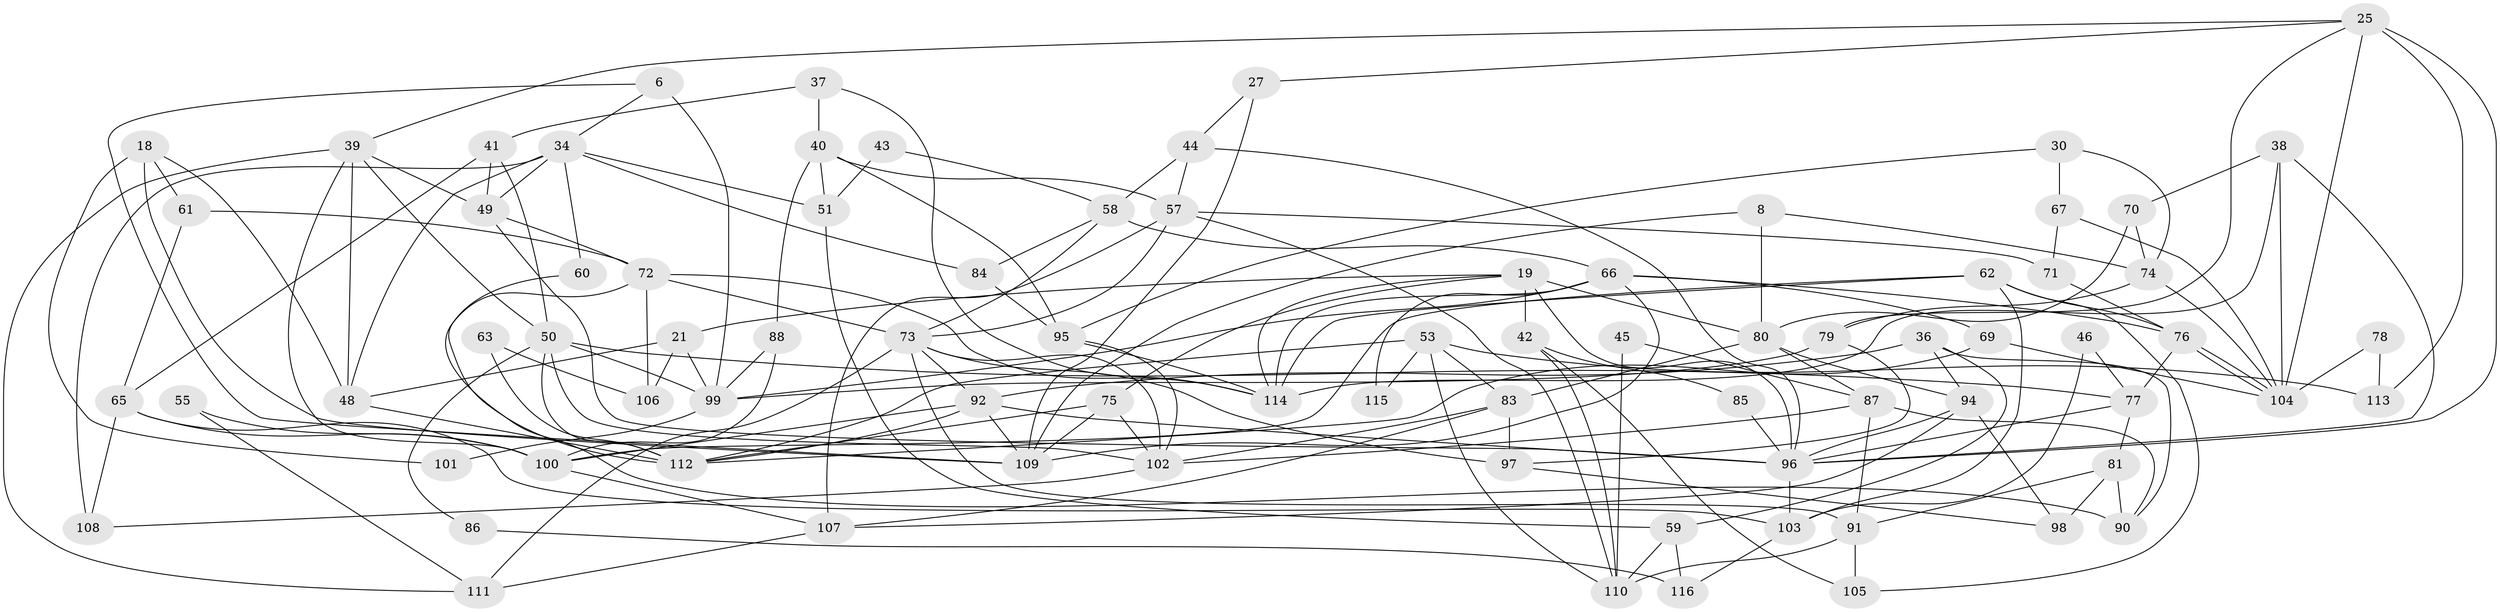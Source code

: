 // original degree distribution, {3: 0.27586206896551724, 7: 0.07758620689655173, 5: 0.14655172413793102, 2: 0.15517241379310345, 4: 0.25862068965517243, 6: 0.06896551724137931, 8: 0.017241379310344827}
// Generated by graph-tools (version 1.1) at 2025/53/03/04/25 21:53:47]
// undirected, 81 vertices, 180 edges
graph export_dot {
graph [start="1"]
  node [color=gray90,style=filled];
  6;
  8;
  18;
  19 [super="+2"];
  21;
  25 [super="+5+10"];
  27;
  30;
  34 [super="+24"];
  36;
  37;
  38 [super="+35"];
  39;
  40 [super="+11"];
  41;
  42;
  43;
  44;
  45;
  46;
  48 [super="+4"];
  49;
  50 [super="+12"];
  51 [super="+14"];
  53 [super="+1"];
  55;
  57;
  58;
  59;
  60;
  61;
  62 [super="+3"];
  63 [super="+17"];
  65;
  66 [super="+47"];
  67 [super="+15"];
  69;
  70;
  71;
  72 [super="+64"];
  73 [super="+13"];
  74;
  75;
  76 [super="+29"];
  77;
  78;
  79;
  80;
  81 [super="+52"];
  83;
  84;
  85;
  86;
  87;
  88 [super="+16"];
  90;
  91 [super="+89"];
  92 [super="+20+54"];
  94 [super="+22"];
  95;
  96 [super="+82"];
  97;
  98;
  99 [super="+33"];
  100 [super="+28"];
  101;
  102 [super="+23"];
  103;
  104;
  105;
  106;
  107 [super="+9"];
  108 [super="+56"];
  109 [super="+93"];
  110;
  111;
  112 [super="+68"];
  113;
  114 [super="+31"];
  115;
  116;
  6 -- 99 [weight=2];
  6 -- 34;
  6 -- 109;
  8 -- 80;
  8 -- 74;
  8 -- 109;
  18 -- 101;
  18 -- 48;
  18 -- 61;
  18 -- 109;
  19 -- 80 [weight=2];
  19 -- 96;
  19 -- 114;
  19 -- 21;
  19 -- 42;
  19 -- 75;
  21 -- 106;
  21 -- 99;
  21 -- 48;
  25 -- 27;
  25 -- 113;
  25 -- 79;
  25 -- 96 [weight=2];
  25 -- 104;
  25 -- 39;
  27 -- 44;
  27 -- 109;
  30 -- 95;
  30 -- 74;
  30 -- 67;
  34 -- 108 [weight=2];
  34 -- 84;
  34 -- 48;
  34 -- 49;
  34 -- 60;
  34 -- 51;
  36 -- 90;
  36 -- 92;
  36 -- 59;
  36 -- 94;
  37 -- 41;
  37 -- 40;
  37 -- 114;
  38 -- 70 [weight=2];
  38 -- 104;
  38 -- 96;
  38 -- 114;
  39 -- 49;
  39 -- 48;
  39 -- 50;
  39 -- 111;
  39 -- 100;
  40 -- 88;
  40 -- 57;
  40 -- 95;
  40 -- 51;
  41 -- 49;
  41 -- 65;
  41 -- 50;
  42 -- 110;
  42 -- 85;
  42 -- 105;
  43 -- 51;
  43 -- 58;
  44 -- 57;
  44 -- 58;
  44 -- 96;
  45 -- 110;
  45 -- 87;
  46 -- 103;
  46 -- 77;
  48 -- 112;
  49 -- 72;
  49 -- 96;
  50 -- 102;
  50 -- 86;
  50 -- 112;
  50 -- 99;
  50 -- 77;
  51 -- 59;
  53 -- 83;
  53 -- 113;
  53 -- 115;
  53 -- 112;
  53 -- 110;
  55 -- 111;
  55 -- 100;
  57 -- 107;
  57 -- 71;
  57 -- 110;
  57 -- 73;
  58 -- 73;
  58 -- 66;
  58 -- 84;
  59 -- 110;
  59 -- 116;
  60 -- 112;
  61 -- 72 [weight=2];
  61 -- 65;
  62 -- 105;
  62 -- 103 [weight=2];
  62 -- 76;
  62 -- 114;
  62 -- 100;
  63 -- 112 [weight=2];
  63 -- 106 [weight=2];
  65 -- 103;
  65 -- 108;
  65 -- 100;
  66 -- 109 [weight=2];
  66 -- 69;
  66 -- 76;
  66 -- 115;
  66 -- 99;
  66 -- 114;
  67 -- 104;
  67 -- 71;
  69 -- 104;
  69 -- 112;
  70 -- 80;
  70 -- 74;
  71 -- 76;
  72 -- 90 [weight=2];
  72 -- 73;
  72 -- 106;
  72 -- 114;
  73 -- 97;
  73 -- 91;
  73 -- 92;
  73 -- 102;
  73 -- 111;
  74 -- 104;
  74 -- 79;
  75 -- 102;
  75 -- 112;
  75 -- 109;
  76 -- 104;
  76 -- 104;
  76 -- 77;
  77 -- 81 [weight=2];
  77 -- 96;
  78 -- 113;
  78 -- 104;
  79 -- 97;
  79 -- 99;
  80 -- 83;
  80 -- 87;
  80 -- 94;
  81 -- 90;
  81 -- 98;
  81 -- 91;
  83 -- 102;
  83 -- 97;
  83 -- 107;
  84 -- 95;
  85 -- 96;
  86 -- 116;
  87 -- 90;
  87 -- 91;
  87 -- 102;
  88 -- 99;
  88 -- 100;
  91 -- 110 [weight=2];
  91 -- 105;
  92 -- 100;
  92 -- 109 [weight=2];
  92 -- 112;
  92 -- 96 [weight=2];
  94 -- 98;
  94 -- 96;
  94 -- 107;
  95 -- 102;
  95 -- 114;
  96 -- 103;
  97 -- 98;
  99 -- 101 [weight=2];
  100 -- 107;
  102 -- 108;
  103 -- 116;
  107 -- 111;
}
